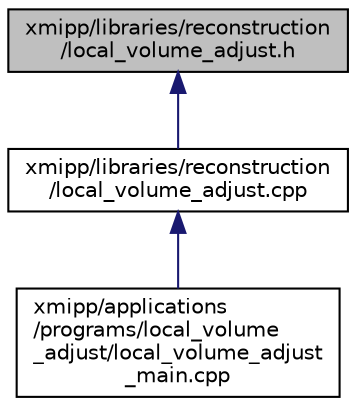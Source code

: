 digraph "xmipp/libraries/reconstruction/local_volume_adjust.h"
{
  edge [fontname="Helvetica",fontsize="10",labelfontname="Helvetica",labelfontsize="10"];
  node [fontname="Helvetica",fontsize="10",shape=record];
  Node93 [label="xmipp/libraries/reconstruction\l/local_volume_adjust.h",height=0.2,width=0.4,color="black", fillcolor="grey75", style="filled", fontcolor="black"];
  Node93 -> Node94 [dir="back",color="midnightblue",fontsize="10",style="solid",fontname="Helvetica"];
  Node94 [label="xmipp/libraries/reconstruction\l/local_volume_adjust.cpp",height=0.2,width=0.4,color="black", fillcolor="white", style="filled",URL="$local__volume__adjust_8cpp.html"];
  Node94 -> Node95 [dir="back",color="midnightblue",fontsize="10",style="solid",fontname="Helvetica"];
  Node95 [label="xmipp/applications\l/programs/local_volume\l_adjust/local_volume_adjust\l_main.cpp",height=0.2,width=0.4,color="black", fillcolor="white", style="filled",URL="$local__volume__adjust__main_8cpp.html"];
}
